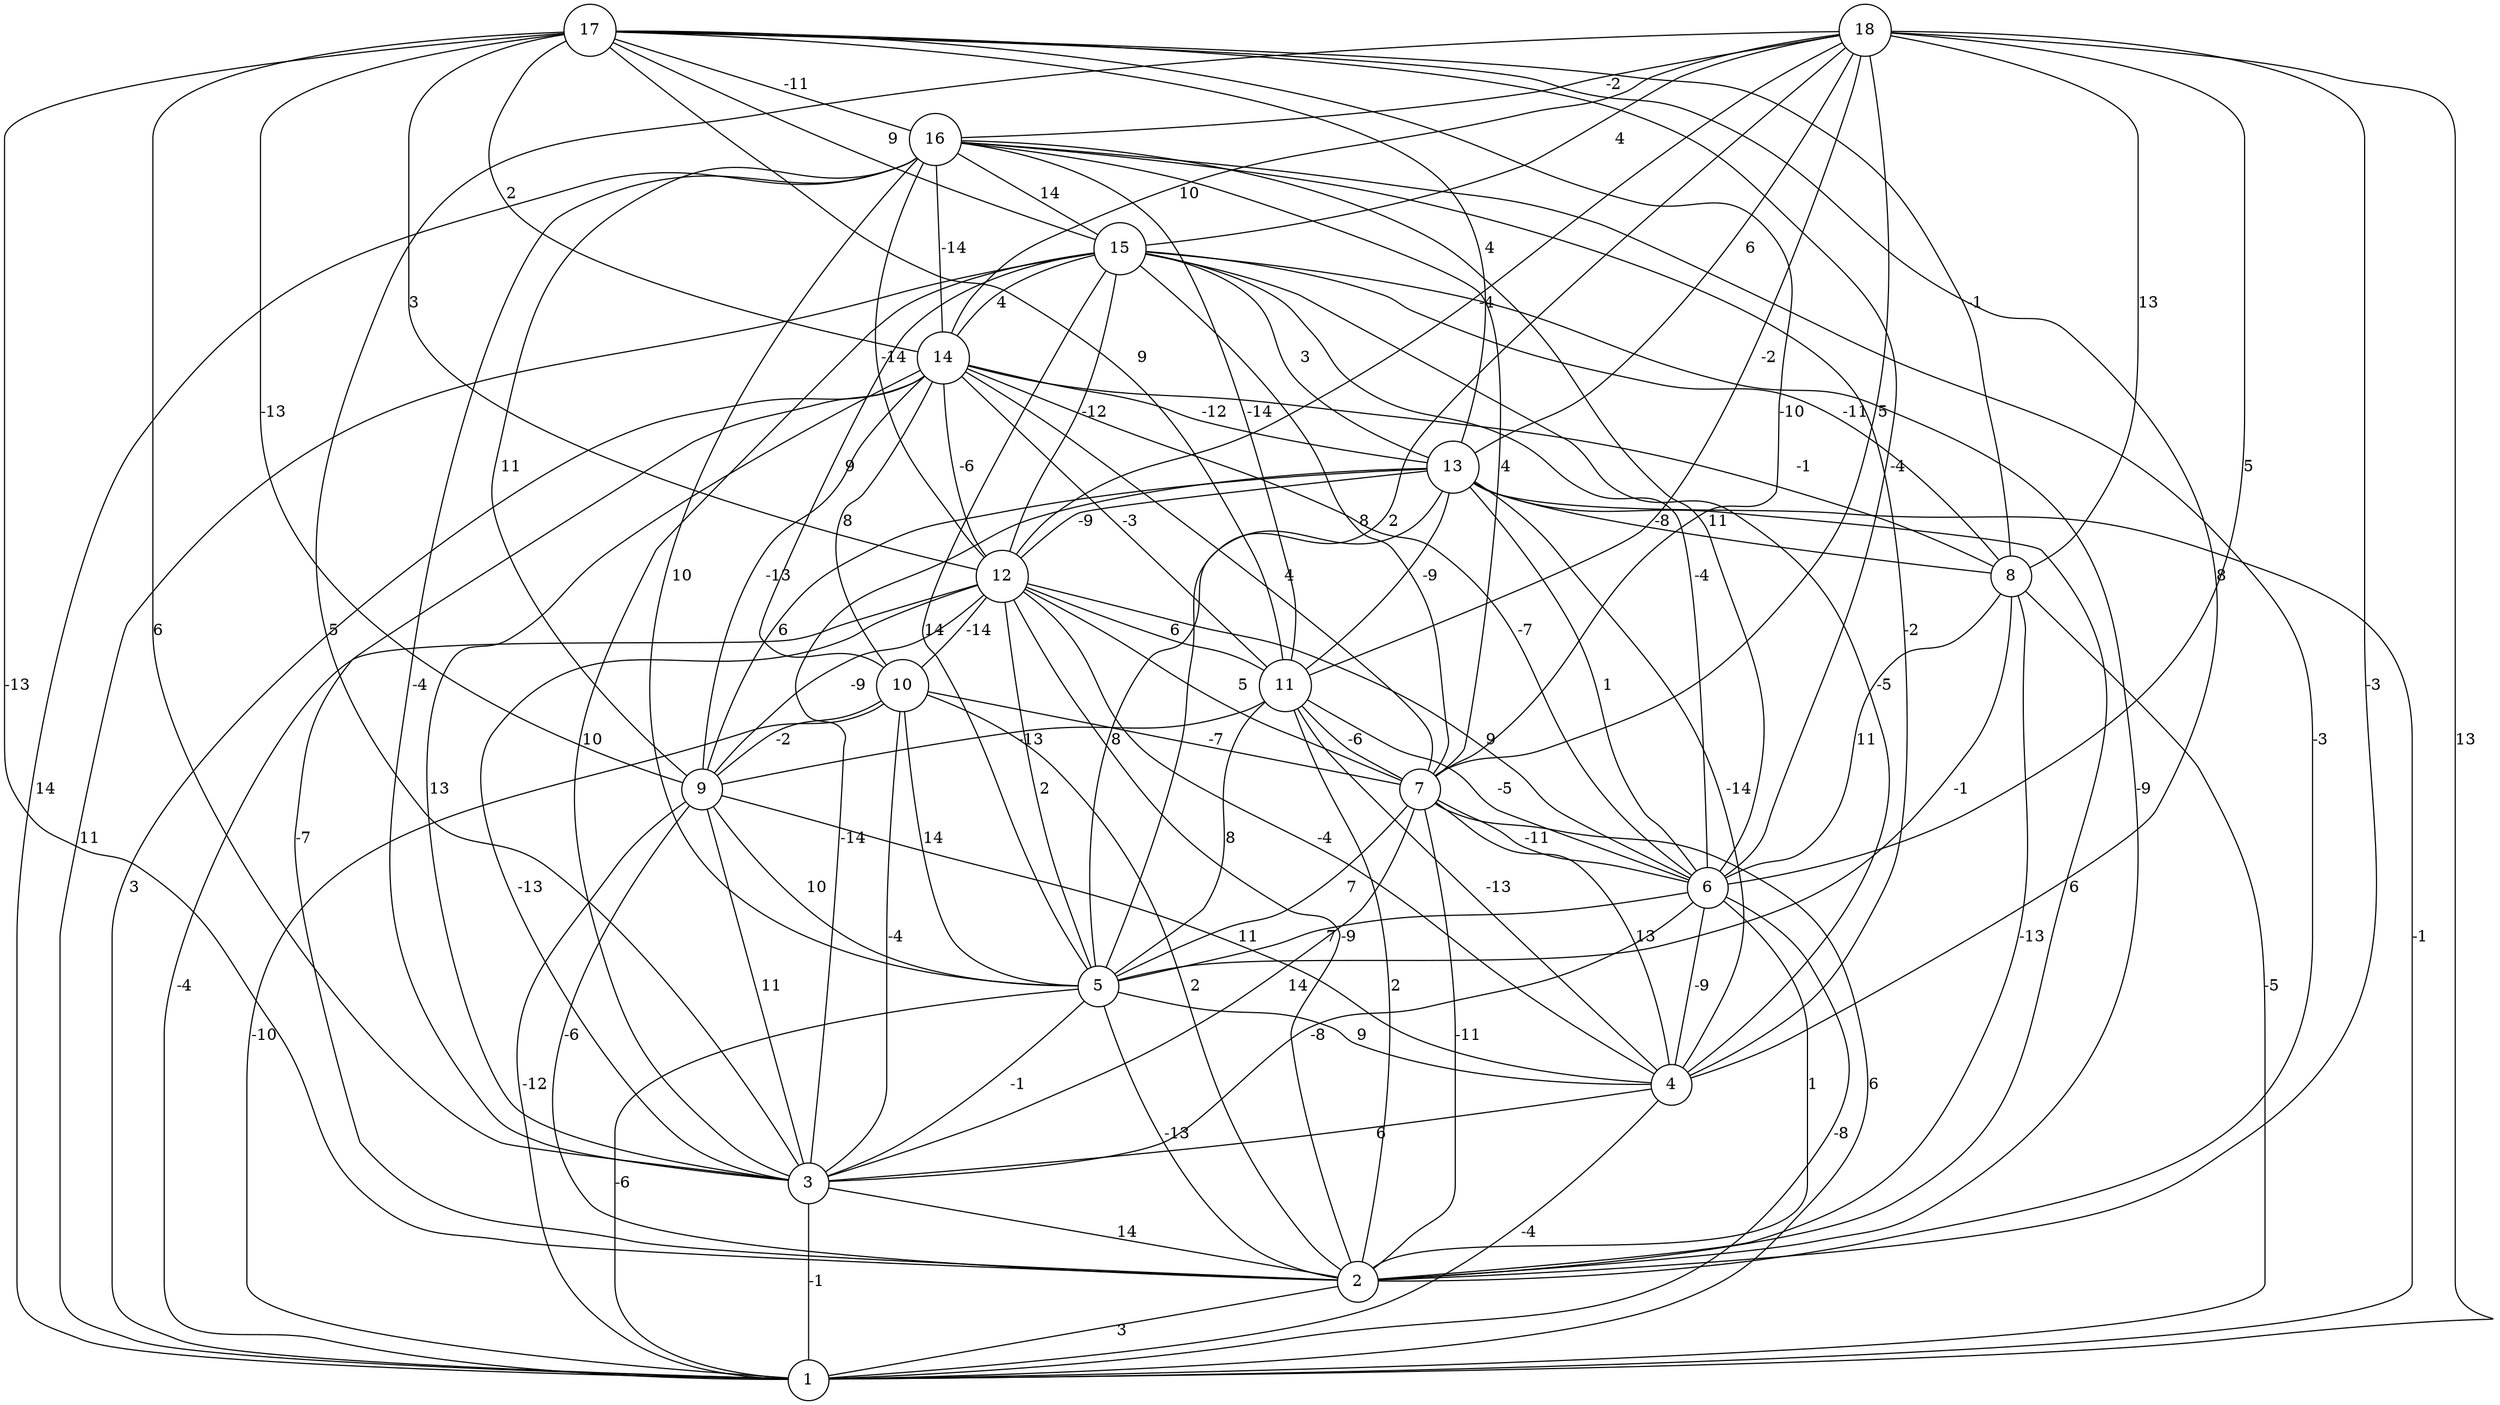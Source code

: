 graph { 
	 fontname="Helvetica,Arial,sans-serif" 
	 node [shape = circle]; 
	 18 -- 1 [label = "13"];
	 18 -- 2 [label = "-3"];
	 18 -- 3 [label = "5"];
	 18 -- 5 [label = "2"];
	 18 -- 6 [label = "5"];
	 18 -- 7 [label = "5"];
	 18 -- 8 [label = "13"];
	 18 -- 11 [label = "-2"];
	 18 -- 12 [label = "-4"];
	 18 -- 13 [label = "6"];
	 18 -- 14 [label = "10"];
	 18 -- 15 [label = "4"];
	 18 -- 16 [label = "-2"];
	 17 -- 2 [label = "-13"];
	 17 -- 3 [label = "6"];
	 17 -- 4 [label = "8"];
	 17 -- 6 [label = "-4"];
	 17 -- 7 [label = "-10"];
	 17 -- 8 [label = "-1"];
	 17 -- 9 [label = "-13"];
	 17 -- 11 [label = "9"];
	 17 -- 12 [label = "3"];
	 17 -- 13 [label = "4"];
	 17 -- 14 [label = "2"];
	 17 -- 15 [label = "9"];
	 17 -- 16 [label = "-11"];
	 16 -- 1 [label = "14"];
	 16 -- 2 [label = "-3"];
	 16 -- 3 [label = "-4"];
	 16 -- 4 [label = "-2"];
	 16 -- 5 [label = "10"];
	 16 -- 6 [label = "11"];
	 16 -- 7 [label = "4"];
	 16 -- 9 [label = "11"];
	 16 -- 11 [label = "-14"];
	 16 -- 12 [label = "-14"];
	 16 -- 14 [label = "-14"];
	 16 -- 15 [label = "14"];
	 15 -- 1 [label = "11"];
	 15 -- 2 [label = "-9"];
	 15 -- 3 [label = "10"];
	 15 -- 4 [label = "-5"];
	 15 -- 5 [label = "14"];
	 15 -- 6 [label = "-4"];
	 15 -- 7 [label = "8"];
	 15 -- 8 [label = "-11"];
	 15 -- 10 [label = "9"];
	 15 -- 12 [label = "-12"];
	 15 -- 13 [label = "3"];
	 15 -- 14 [label = "4"];
	 14 -- 1 [label = "3"];
	 14 -- 2 [label = "-7"];
	 14 -- 3 [label = "13"];
	 14 -- 6 [label = "-7"];
	 14 -- 7 [label = "4"];
	 14 -- 8 [label = "-1"];
	 14 -- 9 [label = "-13"];
	 14 -- 10 [label = "8"];
	 14 -- 11 [label = "-3"];
	 14 -- 12 [label = "-6"];
	 14 -- 13 [label = "-12"];
	 13 -- 1 [label = "-1"];
	 13 -- 2 [label = "6"];
	 13 -- 3 [label = "-14"];
	 13 -- 4 [label = "-14"];
	 13 -- 5 [label = "8"];
	 13 -- 6 [label = "1"];
	 13 -- 8 [label = "-8"];
	 13 -- 9 [label = "6"];
	 13 -- 11 [label = "-9"];
	 13 -- 12 [label = "-9"];
	 12 -- 1 [label = "-4"];
	 12 -- 2 [label = "-9"];
	 12 -- 3 [label = "-13"];
	 12 -- 4 [label = "-4"];
	 12 -- 5 [label = "2"];
	 12 -- 6 [label = "9"];
	 12 -- 7 [label = "5"];
	 12 -- 9 [label = "-9"];
	 12 -- 10 [label = "-14"];
	 12 -- 11 [label = "6"];
	 11 -- 2 [label = "2"];
	 11 -- 4 [label = "-13"];
	 11 -- 5 [label = "8"];
	 11 -- 6 [label = "-5"];
	 11 -- 7 [label = "-6"];
	 11 -- 9 [label = "-13"];
	 10 -- 1 [label = "-10"];
	 10 -- 2 [label = "2"];
	 10 -- 3 [label = "-4"];
	 10 -- 5 [label = "14"];
	 10 -- 7 [label = "-7"];
	 10 -- 9 [label = "-2"];
	 9 -- 1 [label = "-12"];
	 9 -- 2 [label = "-6"];
	 9 -- 3 [label = "11"];
	 9 -- 4 [label = "11"];
	 9 -- 5 [label = "10"];
	 8 -- 1 [label = "-5"];
	 8 -- 2 [label = "-13"];
	 8 -- 5 [label = "-1"];
	 8 -- 6 [label = "11"];
	 7 -- 1 [label = "6"];
	 7 -- 2 [label = "-11"];
	 7 -- 3 [label = "14"];
	 7 -- 4 [label = "13"];
	 7 -- 5 [label = "7"];
	 7 -- 6 [label = "-11"];
	 6 -- 1 [label = "-8"];
	 6 -- 2 [label = "1"];
	 6 -- 3 [label = "-8"];
	 6 -- 4 [label = "-9"];
	 6 -- 5 [label = "7"];
	 5 -- 1 [label = "-6"];
	 5 -- 2 [label = "-13"];
	 5 -- 3 [label = "-1"];
	 5 -- 4 [label = "9"];
	 4 -- 1 [label = "-4"];
	 4 -- 3 [label = "6"];
	 3 -- 1 [label = "-1"];
	 3 -- 2 [label = "14"];
	 2 -- 1 [label = "3"];
	 1;
	 2;
	 3;
	 4;
	 5;
	 6;
	 7;
	 8;
	 9;
	 10;
	 11;
	 12;
	 13;
	 14;
	 15;
	 16;
	 17;
	 18;
}

